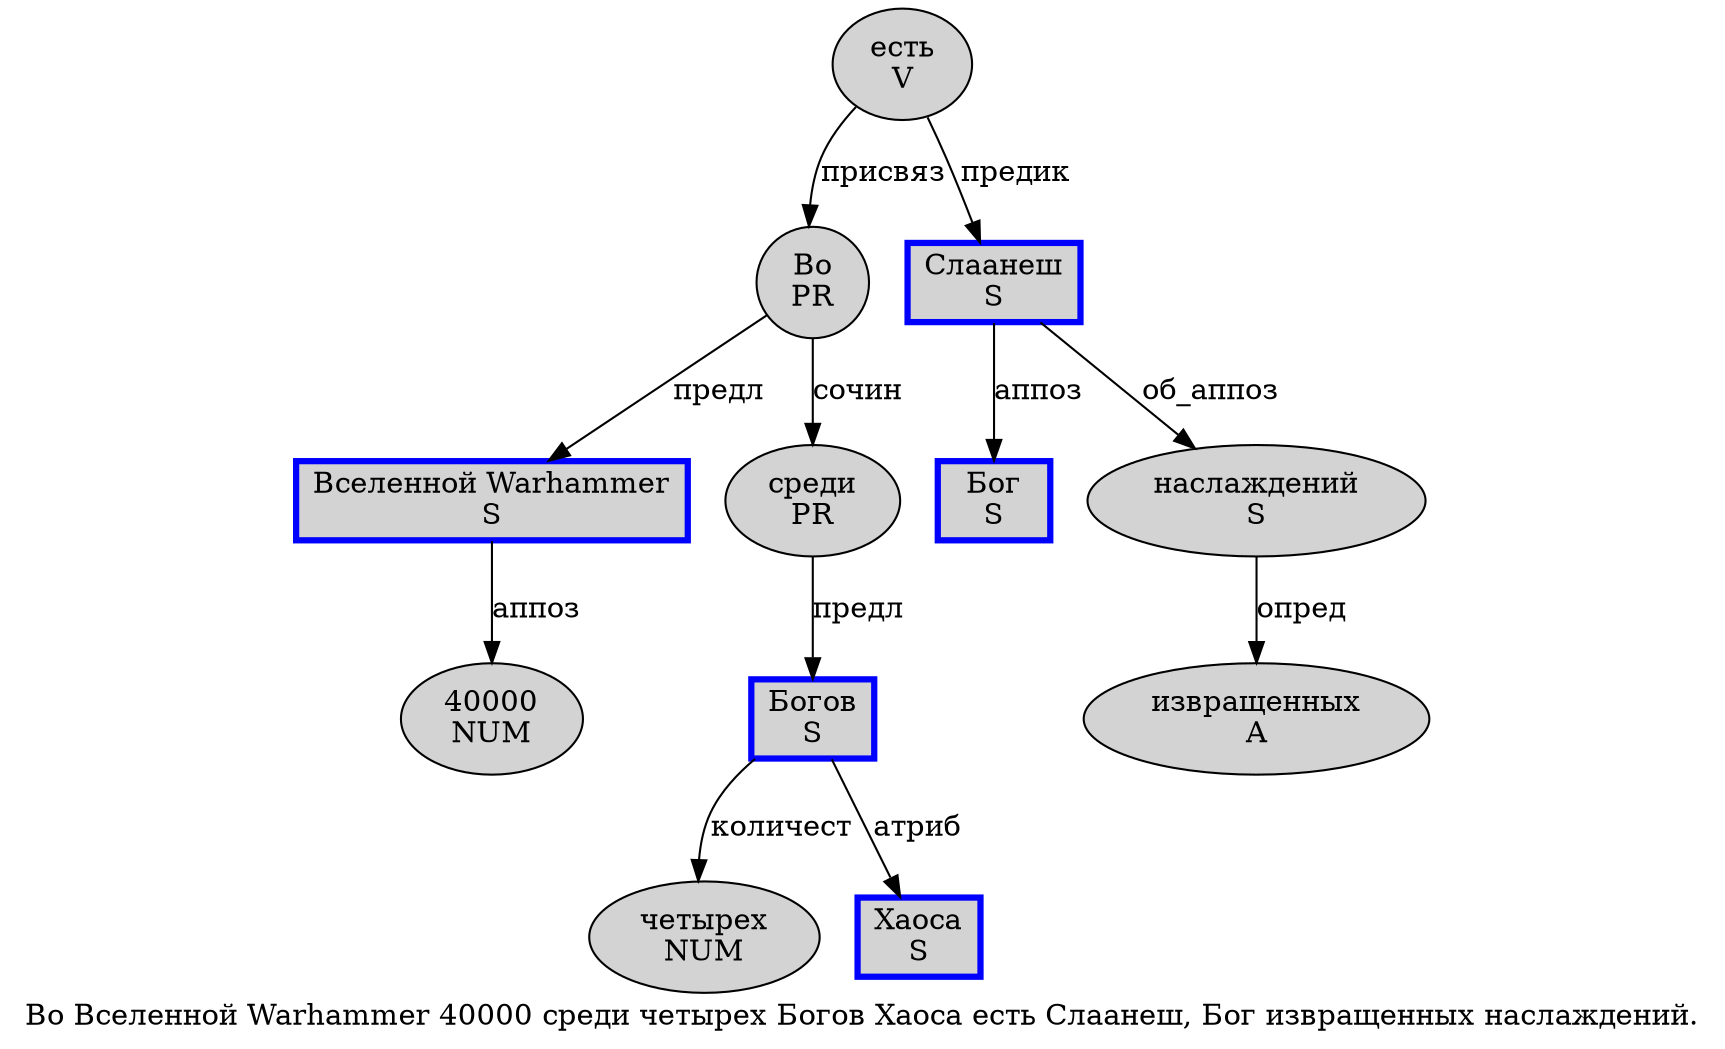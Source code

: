 digraph SENTENCE_2992 {
	graph [label="Во Вселенной Warhammer 40000 среди четырех Богов Хаоса есть Слаанеш, Бог извращенных наслаждений."]
	node [style=filled]
		0 [label="Во
PR" color="" fillcolor=lightgray penwidth=1 shape=ellipse]
		1 [label="Вселенной Warhammer
S" color=blue fillcolor=lightgray penwidth=3 shape=box]
		2 [label="40000
NUM" color="" fillcolor=lightgray penwidth=1 shape=ellipse]
		3 [label="среди
PR" color="" fillcolor=lightgray penwidth=1 shape=ellipse]
		4 [label="четырех
NUM" color="" fillcolor=lightgray penwidth=1 shape=ellipse]
		5 [label="Богов
S" color=blue fillcolor=lightgray penwidth=3 shape=box]
		6 [label="Хаоса
S" color=blue fillcolor=lightgray penwidth=3 shape=box]
		7 [label="есть
V" color="" fillcolor=lightgray penwidth=1 shape=ellipse]
		8 [label="Слаанеш
S" color=blue fillcolor=lightgray penwidth=3 shape=box]
		10 [label="Бог
S" color=blue fillcolor=lightgray penwidth=3 shape=box]
		11 [label="извращенных
A" color="" fillcolor=lightgray penwidth=1 shape=ellipse]
		12 [label="наслаждений
S" color="" fillcolor=lightgray penwidth=1 shape=ellipse]
			7 -> 0 [label="присвяз"]
			7 -> 8 [label="предик"]
			12 -> 11 [label="опред"]
			8 -> 10 [label="аппоз"]
			8 -> 12 [label="об_аппоз"]
			3 -> 5 [label="предл"]
			0 -> 1 [label="предл"]
			0 -> 3 [label="сочин"]
			5 -> 4 [label="количест"]
			5 -> 6 [label="атриб"]
			1 -> 2 [label="аппоз"]
}